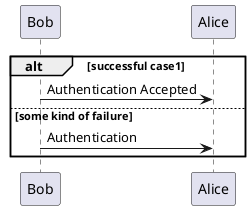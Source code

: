 {
  "sha1": "t6puf6t6s95zguiokuma5h2ez6707f0",
  "insertion": {
    "when": "2024-06-04T17:28:45.835Z",
    "url": "http://wiki.plantuml.net/site/style-evolution",
    "user": "plantuml@gmail.com"
  }
}
@startuml

alt successful case1
    Bob->Alice: Authentication Accepted
else some kind of failure
    Bob->Alice: Authentication
end

@enduml
